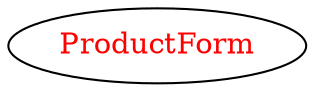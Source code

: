 digraph dependencyGraph {
 concentrate=true;
 ranksep="2.0";
 rankdir="LR"; 
 splines="ortho";
"ProductForm" [fontcolor="red"];
}